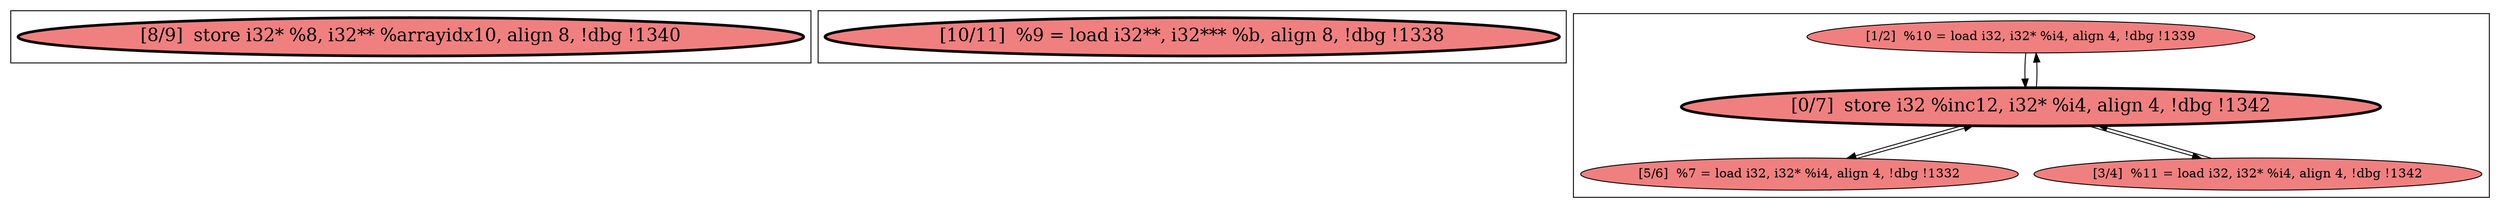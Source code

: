 
digraph G {





subgraph cluster2 {


node1487 [penwidth=3.0,fontsize=20,fillcolor=lightcoral,label="[8/9]  store i32* %8, i32** %arrayidx10, align 8, !dbg !1340",shape=ellipse,style=filled ]



}

subgraph cluster0 {


node1482 [penwidth=3.0,fontsize=20,fillcolor=lightcoral,label="[10/11]  %9 = load i32**, i32*** %b, align 8, !dbg !1338",shape=ellipse,style=filled ]



}

subgraph cluster1 {


node1486 [fillcolor=lightcoral,label="[1/2]  %10 = load i32, i32* %i4, align 4, !dbg !1339",shape=ellipse,style=filled ]
node1485 [penwidth=3.0,fontsize=20,fillcolor=lightcoral,label="[0/7]  store i32 %inc12, i32* %i4, align 4, !dbg !1342",shape=ellipse,style=filled ]
node1483 [fillcolor=lightcoral,label="[5/6]  %7 = load i32, i32* %i4, align 4, !dbg !1332",shape=ellipse,style=filled ]
node1484 [fillcolor=lightcoral,label="[3/4]  %11 = load i32, i32* %i4, align 4, !dbg !1342",shape=ellipse,style=filled ]

node1484->node1485 [ ]
node1483->node1485 [ ]
node1485->node1483 [ ]
node1486->node1485 [ ]
node1485->node1484 [ ]
node1485->node1486 [ ]


}

}
